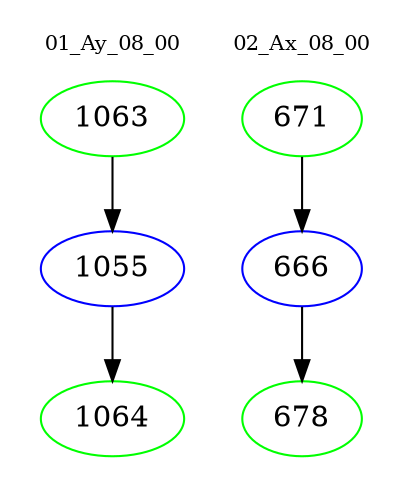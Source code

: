 digraph{
subgraph cluster_0 {
color = white
label = "01_Ay_08_00";
fontsize=10;
T0_1063 [label="1063", color="green"]
T0_1063 -> T0_1055 [color="black"]
T0_1055 [label="1055", color="blue"]
T0_1055 -> T0_1064 [color="black"]
T0_1064 [label="1064", color="green"]
}
subgraph cluster_1 {
color = white
label = "02_Ax_08_00";
fontsize=10;
T1_671 [label="671", color="green"]
T1_671 -> T1_666 [color="black"]
T1_666 [label="666", color="blue"]
T1_666 -> T1_678 [color="black"]
T1_678 [label="678", color="green"]
}
}
